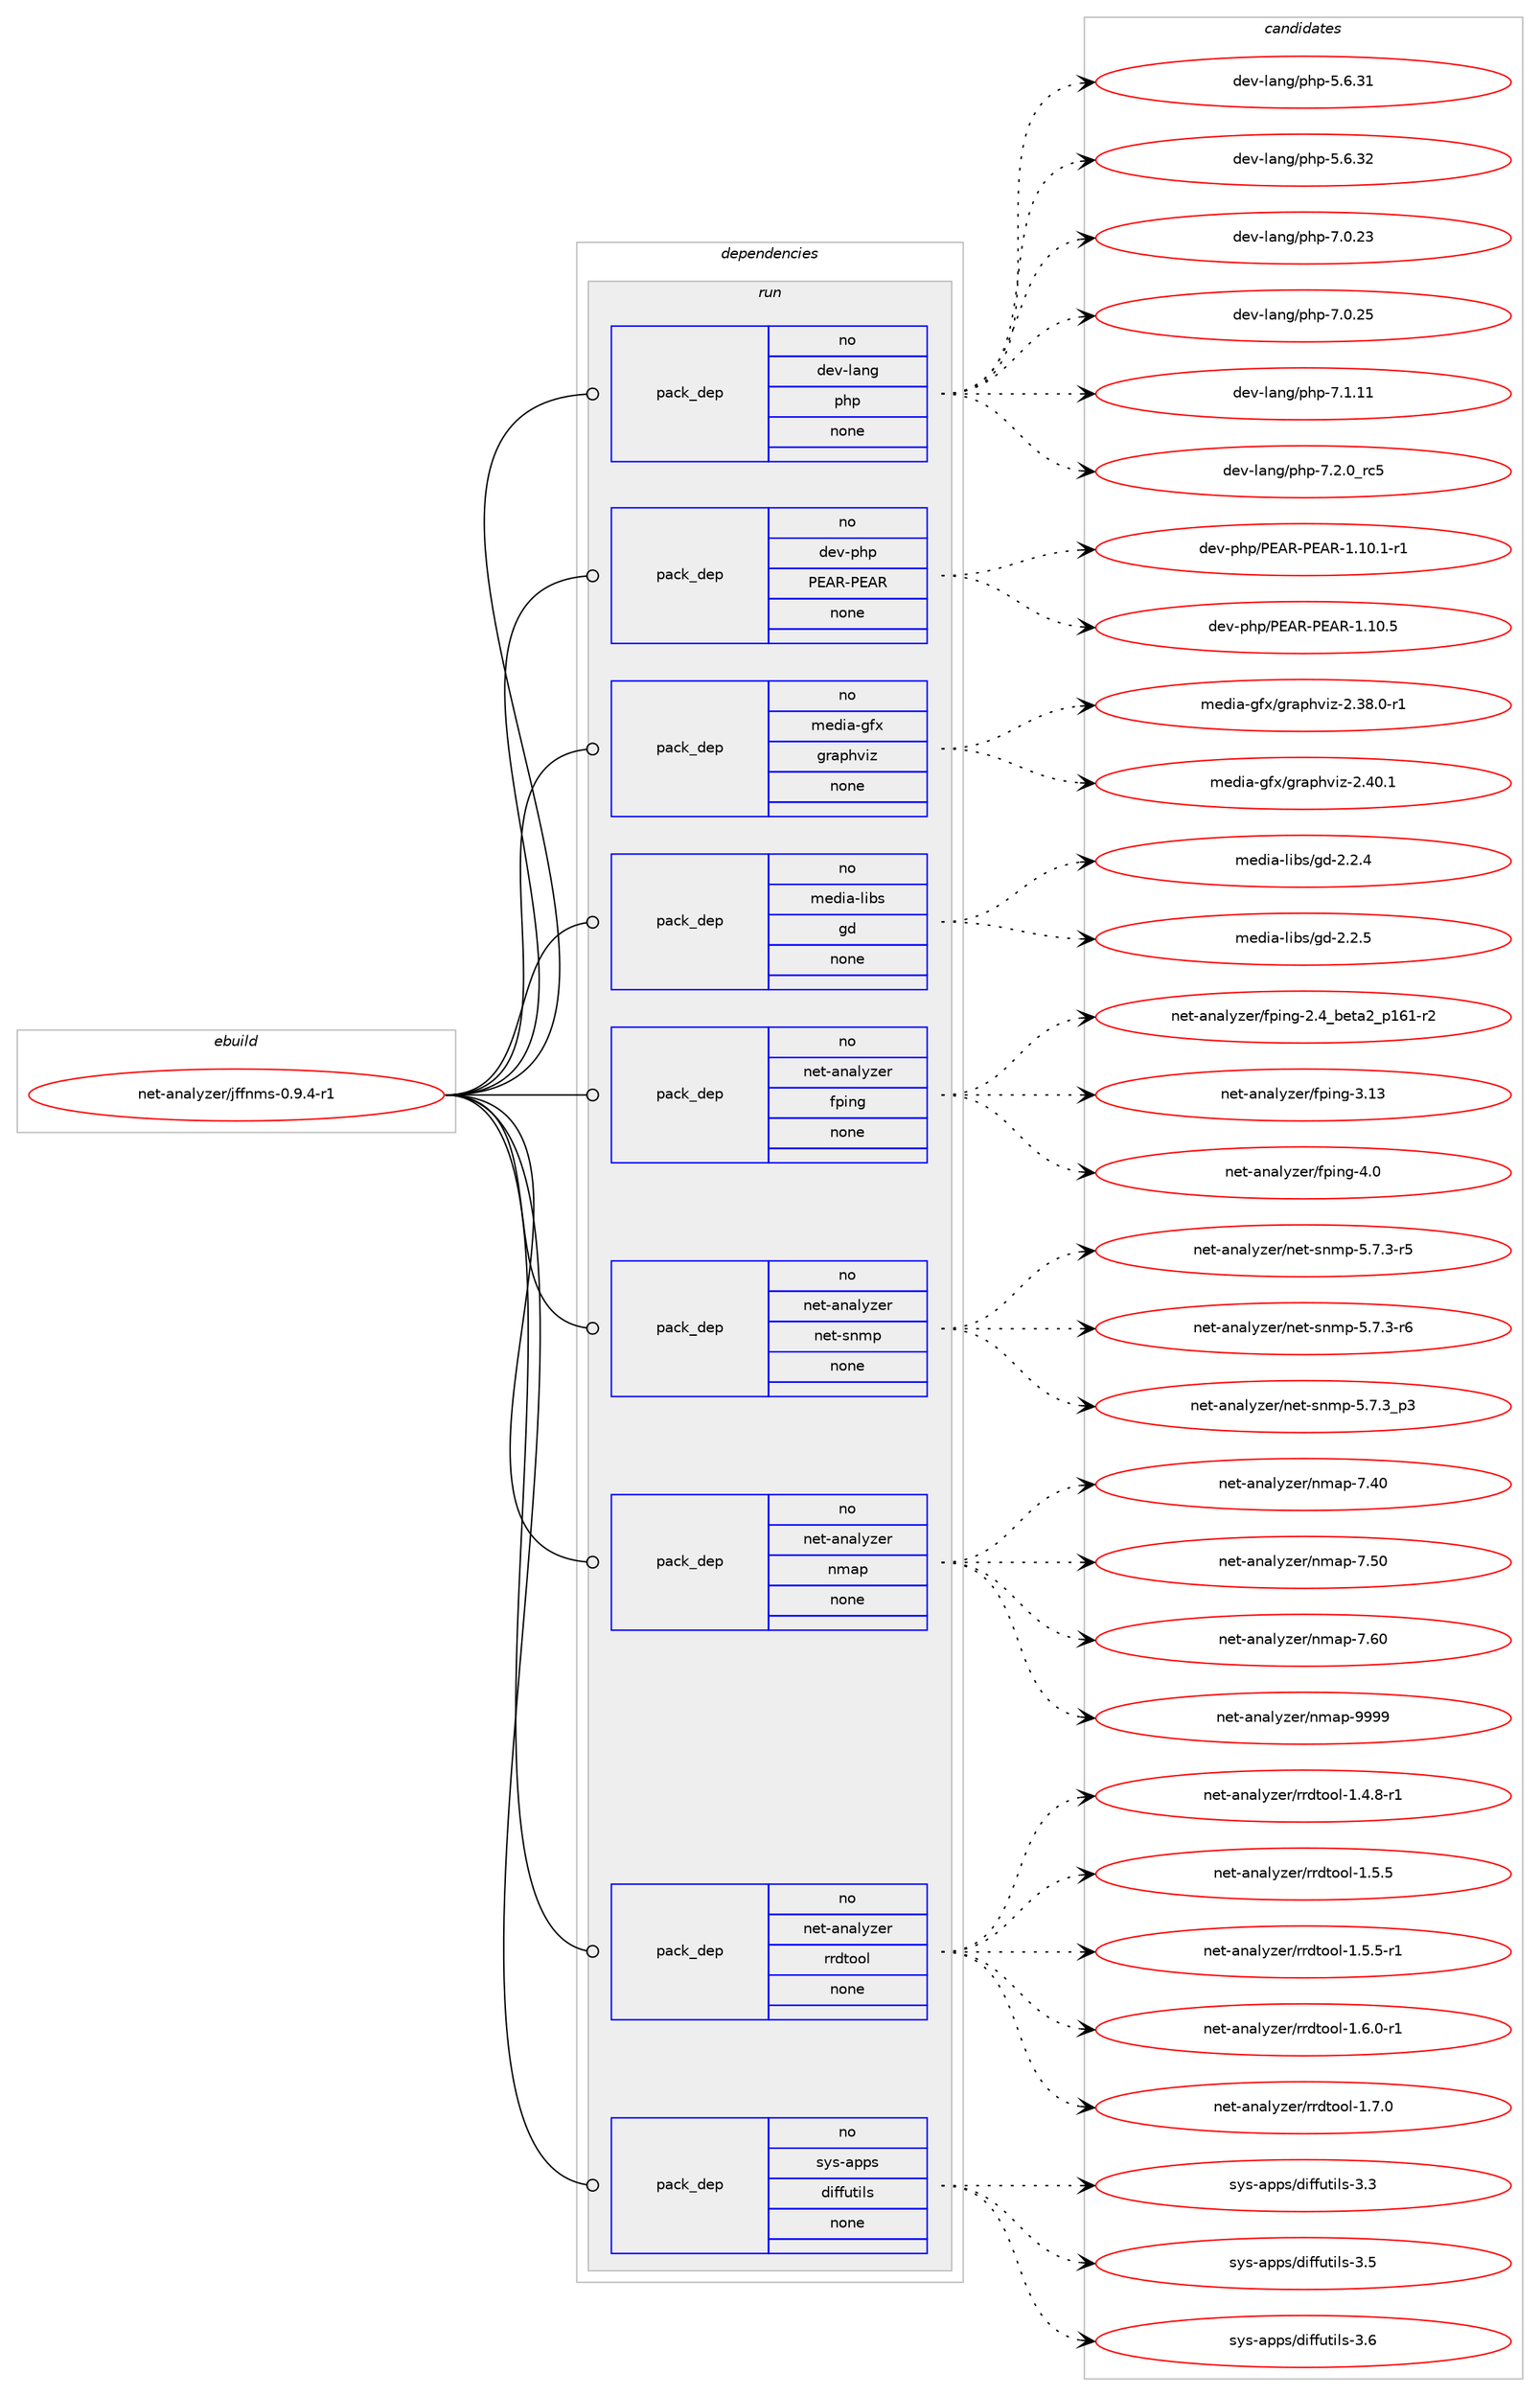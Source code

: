 digraph prolog {

# *************
# Graph options
# *************

newrank=true;
concentrate=true;
compound=true;
graph [rankdir=LR,fontname=Helvetica,fontsize=10,ranksep=1.5];#, ranksep=2.5, nodesep=0.2];
edge  [arrowhead=vee];
node  [fontname=Helvetica,fontsize=10];

# **********
# The ebuild
# **********

subgraph cluster_leftcol {
color=gray;
rank=same;
label=<<i>ebuild</i>>;
id [label="net-analyzer/jffnms-0.9.4-r1", color=red, width=4, href="../net-analyzer/jffnms-0.9.4-r1.svg"];
}

# ****************
# The dependencies
# ****************

subgraph cluster_midcol {
color=gray;
label=<<i>dependencies</i>>;
subgraph cluster_compile {
fillcolor="#eeeeee";
style=filled;
label=<<i>compile</i>>;
}
subgraph cluster_compileandrun {
fillcolor="#eeeeee";
style=filled;
label=<<i>compile and run</i>>;
}
subgraph cluster_run {
fillcolor="#eeeeee";
style=filled;
label=<<i>run</i>>;
subgraph pack294699 {
dependency399903 [label=<<TABLE BORDER="0" CELLBORDER="1" CELLSPACING="0" CELLPADDING="4" WIDTH="220"><TR><TD ROWSPAN="6" CELLPADDING="30">pack_dep</TD></TR><TR><TD WIDTH="110">no</TD></TR><TR><TD>dev-lang</TD></TR><TR><TD>php</TD></TR><TR><TD>none</TD></TR><TR><TD></TD></TR></TABLE>>, shape=none, color=blue];
}
id:e -> dependency399903:w [weight=20,style="solid",arrowhead="odot"];
subgraph pack294700 {
dependency399904 [label=<<TABLE BORDER="0" CELLBORDER="1" CELLSPACING="0" CELLPADDING="4" WIDTH="220"><TR><TD ROWSPAN="6" CELLPADDING="30">pack_dep</TD></TR><TR><TD WIDTH="110">no</TD></TR><TR><TD>dev-php</TD></TR><TR><TD>PEAR-PEAR</TD></TR><TR><TD>none</TD></TR><TR><TD></TD></TR></TABLE>>, shape=none, color=blue];
}
id:e -> dependency399904:w [weight=20,style="solid",arrowhead="odot"];
subgraph pack294701 {
dependency399905 [label=<<TABLE BORDER="0" CELLBORDER="1" CELLSPACING="0" CELLPADDING="4" WIDTH="220"><TR><TD ROWSPAN="6" CELLPADDING="30">pack_dep</TD></TR><TR><TD WIDTH="110">no</TD></TR><TR><TD>media-gfx</TD></TR><TR><TD>graphviz</TD></TR><TR><TD>none</TD></TR><TR><TD></TD></TR></TABLE>>, shape=none, color=blue];
}
id:e -> dependency399905:w [weight=20,style="solid",arrowhead="odot"];
subgraph pack294702 {
dependency399906 [label=<<TABLE BORDER="0" CELLBORDER="1" CELLSPACING="0" CELLPADDING="4" WIDTH="220"><TR><TD ROWSPAN="6" CELLPADDING="30">pack_dep</TD></TR><TR><TD WIDTH="110">no</TD></TR><TR><TD>media-libs</TD></TR><TR><TD>gd</TD></TR><TR><TD>none</TD></TR><TR><TD></TD></TR></TABLE>>, shape=none, color=blue];
}
id:e -> dependency399906:w [weight=20,style="solid",arrowhead="odot"];
subgraph pack294703 {
dependency399907 [label=<<TABLE BORDER="0" CELLBORDER="1" CELLSPACING="0" CELLPADDING="4" WIDTH="220"><TR><TD ROWSPAN="6" CELLPADDING="30">pack_dep</TD></TR><TR><TD WIDTH="110">no</TD></TR><TR><TD>net-analyzer</TD></TR><TR><TD>fping</TD></TR><TR><TD>none</TD></TR><TR><TD></TD></TR></TABLE>>, shape=none, color=blue];
}
id:e -> dependency399907:w [weight=20,style="solid",arrowhead="odot"];
subgraph pack294704 {
dependency399908 [label=<<TABLE BORDER="0" CELLBORDER="1" CELLSPACING="0" CELLPADDING="4" WIDTH="220"><TR><TD ROWSPAN="6" CELLPADDING="30">pack_dep</TD></TR><TR><TD WIDTH="110">no</TD></TR><TR><TD>net-analyzer</TD></TR><TR><TD>net-snmp</TD></TR><TR><TD>none</TD></TR><TR><TD></TD></TR></TABLE>>, shape=none, color=blue];
}
id:e -> dependency399908:w [weight=20,style="solid",arrowhead="odot"];
subgraph pack294705 {
dependency399909 [label=<<TABLE BORDER="0" CELLBORDER="1" CELLSPACING="0" CELLPADDING="4" WIDTH="220"><TR><TD ROWSPAN="6" CELLPADDING="30">pack_dep</TD></TR><TR><TD WIDTH="110">no</TD></TR><TR><TD>net-analyzer</TD></TR><TR><TD>nmap</TD></TR><TR><TD>none</TD></TR><TR><TD></TD></TR></TABLE>>, shape=none, color=blue];
}
id:e -> dependency399909:w [weight=20,style="solid",arrowhead="odot"];
subgraph pack294706 {
dependency399910 [label=<<TABLE BORDER="0" CELLBORDER="1" CELLSPACING="0" CELLPADDING="4" WIDTH="220"><TR><TD ROWSPAN="6" CELLPADDING="30">pack_dep</TD></TR><TR><TD WIDTH="110">no</TD></TR><TR><TD>net-analyzer</TD></TR><TR><TD>rrdtool</TD></TR><TR><TD>none</TD></TR><TR><TD></TD></TR></TABLE>>, shape=none, color=blue];
}
id:e -> dependency399910:w [weight=20,style="solid",arrowhead="odot"];
subgraph pack294707 {
dependency399911 [label=<<TABLE BORDER="0" CELLBORDER="1" CELLSPACING="0" CELLPADDING="4" WIDTH="220"><TR><TD ROWSPAN="6" CELLPADDING="30">pack_dep</TD></TR><TR><TD WIDTH="110">no</TD></TR><TR><TD>sys-apps</TD></TR><TR><TD>diffutils</TD></TR><TR><TD>none</TD></TR><TR><TD></TD></TR></TABLE>>, shape=none, color=blue];
}
id:e -> dependency399911:w [weight=20,style="solid",arrowhead="odot"];
}
}

# **************
# The candidates
# **************

subgraph cluster_choices {
rank=same;
color=gray;
label=<<i>candidates</i>>;

subgraph choice294699 {
color=black;
nodesep=1;
choice10010111845108971101034711210411245534654465149 [label="dev-lang/php-5.6.31", color=red, width=4,href="../dev-lang/php-5.6.31.svg"];
choice10010111845108971101034711210411245534654465150 [label="dev-lang/php-5.6.32", color=red, width=4,href="../dev-lang/php-5.6.32.svg"];
choice10010111845108971101034711210411245554648465051 [label="dev-lang/php-7.0.23", color=red, width=4,href="../dev-lang/php-7.0.23.svg"];
choice10010111845108971101034711210411245554648465053 [label="dev-lang/php-7.0.25", color=red, width=4,href="../dev-lang/php-7.0.25.svg"];
choice10010111845108971101034711210411245554649464949 [label="dev-lang/php-7.1.11", color=red, width=4,href="../dev-lang/php-7.1.11.svg"];
choice100101118451089711010347112104112455546504648951149953 [label="dev-lang/php-7.2.0_rc5", color=red, width=4,href="../dev-lang/php-7.2.0_rc5.svg"];
dependency399903:e -> choice10010111845108971101034711210411245534654465149:w [style=dotted,weight="100"];
dependency399903:e -> choice10010111845108971101034711210411245534654465150:w [style=dotted,weight="100"];
dependency399903:e -> choice10010111845108971101034711210411245554648465051:w [style=dotted,weight="100"];
dependency399903:e -> choice10010111845108971101034711210411245554648465053:w [style=dotted,weight="100"];
dependency399903:e -> choice10010111845108971101034711210411245554649464949:w [style=dotted,weight="100"];
dependency399903:e -> choice100101118451089711010347112104112455546504648951149953:w [style=dotted,weight="100"];
}
subgraph choice294700 {
color=black;
nodesep=1;
choice1001011184511210411247806965824580696582454946494846494511449 [label="dev-php/PEAR-PEAR-1.10.1-r1", color=red, width=4,href="../dev-php/PEAR-PEAR-1.10.1-r1.svg"];
choice100101118451121041124780696582458069658245494649484653 [label="dev-php/PEAR-PEAR-1.10.5", color=red, width=4,href="../dev-php/PEAR-PEAR-1.10.5.svg"];
dependency399904:e -> choice1001011184511210411247806965824580696582454946494846494511449:w [style=dotted,weight="100"];
dependency399904:e -> choice100101118451121041124780696582458069658245494649484653:w [style=dotted,weight="100"];
}
subgraph choice294701 {
color=black;
nodesep=1;
choice10910110010597451031021204710311497112104118105122455046515646484511449 [label="media-gfx/graphviz-2.38.0-r1", color=red, width=4,href="../media-gfx/graphviz-2.38.0-r1.svg"];
choice1091011001059745103102120471031149711210411810512245504652484649 [label="media-gfx/graphviz-2.40.1", color=red, width=4,href="../media-gfx/graphviz-2.40.1.svg"];
dependency399905:e -> choice10910110010597451031021204710311497112104118105122455046515646484511449:w [style=dotted,weight="100"];
dependency399905:e -> choice1091011001059745103102120471031149711210411810512245504652484649:w [style=dotted,weight="100"];
}
subgraph choice294702 {
color=black;
nodesep=1;
choice10910110010597451081059811547103100455046504652 [label="media-libs/gd-2.2.4", color=red, width=4,href="../media-libs/gd-2.2.4.svg"];
choice10910110010597451081059811547103100455046504653 [label="media-libs/gd-2.2.5", color=red, width=4,href="../media-libs/gd-2.2.5.svg"];
dependency399906:e -> choice10910110010597451081059811547103100455046504652:w [style=dotted,weight="100"];
dependency399906:e -> choice10910110010597451081059811547103100455046504653:w [style=dotted,weight="100"];
}
subgraph choice294703 {
color=black;
nodesep=1;
choice110101116459711097108121122101114471021121051101034550465295981011169750951124954494511450 [label="net-analyzer/fping-2.4_beta2_p161-r2", color=red, width=4,href="../net-analyzer/fping-2.4_beta2_p161-r2.svg"];
choice110101116459711097108121122101114471021121051101034551464951 [label="net-analyzer/fping-3.13", color=red, width=4,href="../net-analyzer/fping-3.13.svg"];
choice1101011164597110971081211221011144710211210511010345524648 [label="net-analyzer/fping-4.0", color=red, width=4,href="../net-analyzer/fping-4.0.svg"];
dependency399907:e -> choice110101116459711097108121122101114471021121051101034550465295981011169750951124954494511450:w [style=dotted,weight="100"];
dependency399907:e -> choice110101116459711097108121122101114471021121051101034551464951:w [style=dotted,weight="100"];
dependency399907:e -> choice1101011164597110971081211221011144710211210511010345524648:w [style=dotted,weight="100"];
}
subgraph choice294704 {
color=black;
nodesep=1;
choice11010111645971109710812112210111447110101116451151101091124553465546514511453 [label="net-analyzer/net-snmp-5.7.3-r5", color=red, width=4,href="../net-analyzer/net-snmp-5.7.3-r5.svg"];
choice11010111645971109710812112210111447110101116451151101091124553465546514511454 [label="net-analyzer/net-snmp-5.7.3-r6", color=red, width=4,href="../net-analyzer/net-snmp-5.7.3-r6.svg"];
choice11010111645971109710812112210111447110101116451151101091124553465546519511251 [label="net-analyzer/net-snmp-5.7.3_p3", color=red, width=4,href="../net-analyzer/net-snmp-5.7.3_p3.svg"];
dependency399908:e -> choice11010111645971109710812112210111447110101116451151101091124553465546514511453:w [style=dotted,weight="100"];
dependency399908:e -> choice11010111645971109710812112210111447110101116451151101091124553465546514511454:w [style=dotted,weight="100"];
dependency399908:e -> choice11010111645971109710812112210111447110101116451151101091124553465546519511251:w [style=dotted,weight="100"];
}
subgraph choice294705 {
color=black;
nodesep=1;
choice11010111645971109710812112210111447110109971124555465248 [label="net-analyzer/nmap-7.40", color=red, width=4,href="../net-analyzer/nmap-7.40.svg"];
choice11010111645971109710812112210111447110109971124555465348 [label="net-analyzer/nmap-7.50", color=red, width=4,href="../net-analyzer/nmap-7.50.svg"];
choice11010111645971109710812112210111447110109971124555465448 [label="net-analyzer/nmap-7.60", color=red, width=4,href="../net-analyzer/nmap-7.60.svg"];
choice11010111645971109710812112210111447110109971124557575757 [label="net-analyzer/nmap-9999", color=red, width=4,href="../net-analyzer/nmap-9999.svg"];
dependency399909:e -> choice11010111645971109710812112210111447110109971124555465248:w [style=dotted,weight="100"];
dependency399909:e -> choice11010111645971109710812112210111447110109971124555465348:w [style=dotted,weight="100"];
dependency399909:e -> choice11010111645971109710812112210111447110109971124555465448:w [style=dotted,weight="100"];
dependency399909:e -> choice11010111645971109710812112210111447110109971124557575757:w [style=dotted,weight="100"];
}
subgraph choice294706 {
color=black;
nodesep=1;
choice110101116459711097108121122101114471141141001161111111084549465246564511449 [label="net-analyzer/rrdtool-1.4.8-r1", color=red, width=4,href="../net-analyzer/rrdtool-1.4.8-r1.svg"];
choice11010111645971109710812112210111447114114100116111111108454946534653 [label="net-analyzer/rrdtool-1.5.5", color=red, width=4,href="../net-analyzer/rrdtool-1.5.5.svg"];
choice110101116459711097108121122101114471141141001161111111084549465346534511449 [label="net-analyzer/rrdtool-1.5.5-r1", color=red, width=4,href="../net-analyzer/rrdtool-1.5.5-r1.svg"];
choice110101116459711097108121122101114471141141001161111111084549465446484511449 [label="net-analyzer/rrdtool-1.6.0-r1", color=red, width=4,href="../net-analyzer/rrdtool-1.6.0-r1.svg"];
choice11010111645971109710812112210111447114114100116111111108454946554648 [label="net-analyzer/rrdtool-1.7.0", color=red, width=4,href="../net-analyzer/rrdtool-1.7.0.svg"];
dependency399910:e -> choice110101116459711097108121122101114471141141001161111111084549465246564511449:w [style=dotted,weight="100"];
dependency399910:e -> choice11010111645971109710812112210111447114114100116111111108454946534653:w [style=dotted,weight="100"];
dependency399910:e -> choice110101116459711097108121122101114471141141001161111111084549465346534511449:w [style=dotted,weight="100"];
dependency399910:e -> choice110101116459711097108121122101114471141141001161111111084549465446484511449:w [style=dotted,weight="100"];
dependency399910:e -> choice11010111645971109710812112210111447114114100116111111108454946554648:w [style=dotted,weight="100"];
}
subgraph choice294707 {
color=black;
nodesep=1;
choice11512111545971121121154710010510210211711610510811545514651 [label="sys-apps/diffutils-3.3", color=red, width=4,href="../sys-apps/diffutils-3.3.svg"];
choice11512111545971121121154710010510210211711610510811545514653 [label="sys-apps/diffutils-3.5", color=red, width=4,href="../sys-apps/diffutils-3.5.svg"];
choice11512111545971121121154710010510210211711610510811545514654 [label="sys-apps/diffutils-3.6", color=red, width=4,href="../sys-apps/diffutils-3.6.svg"];
dependency399911:e -> choice11512111545971121121154710010510210211711610510811545514651:w [style=dotted,weight="100"];
dependency399911:e -> choice11512111545971121121154710010510210211711610510811545514653:w [style=dotted,weight="100"];
dependency399911:e -> choice11512111545971121121154710010510210211711610510811545514654:w [style=dotted,weight="100"];
}
}

}
